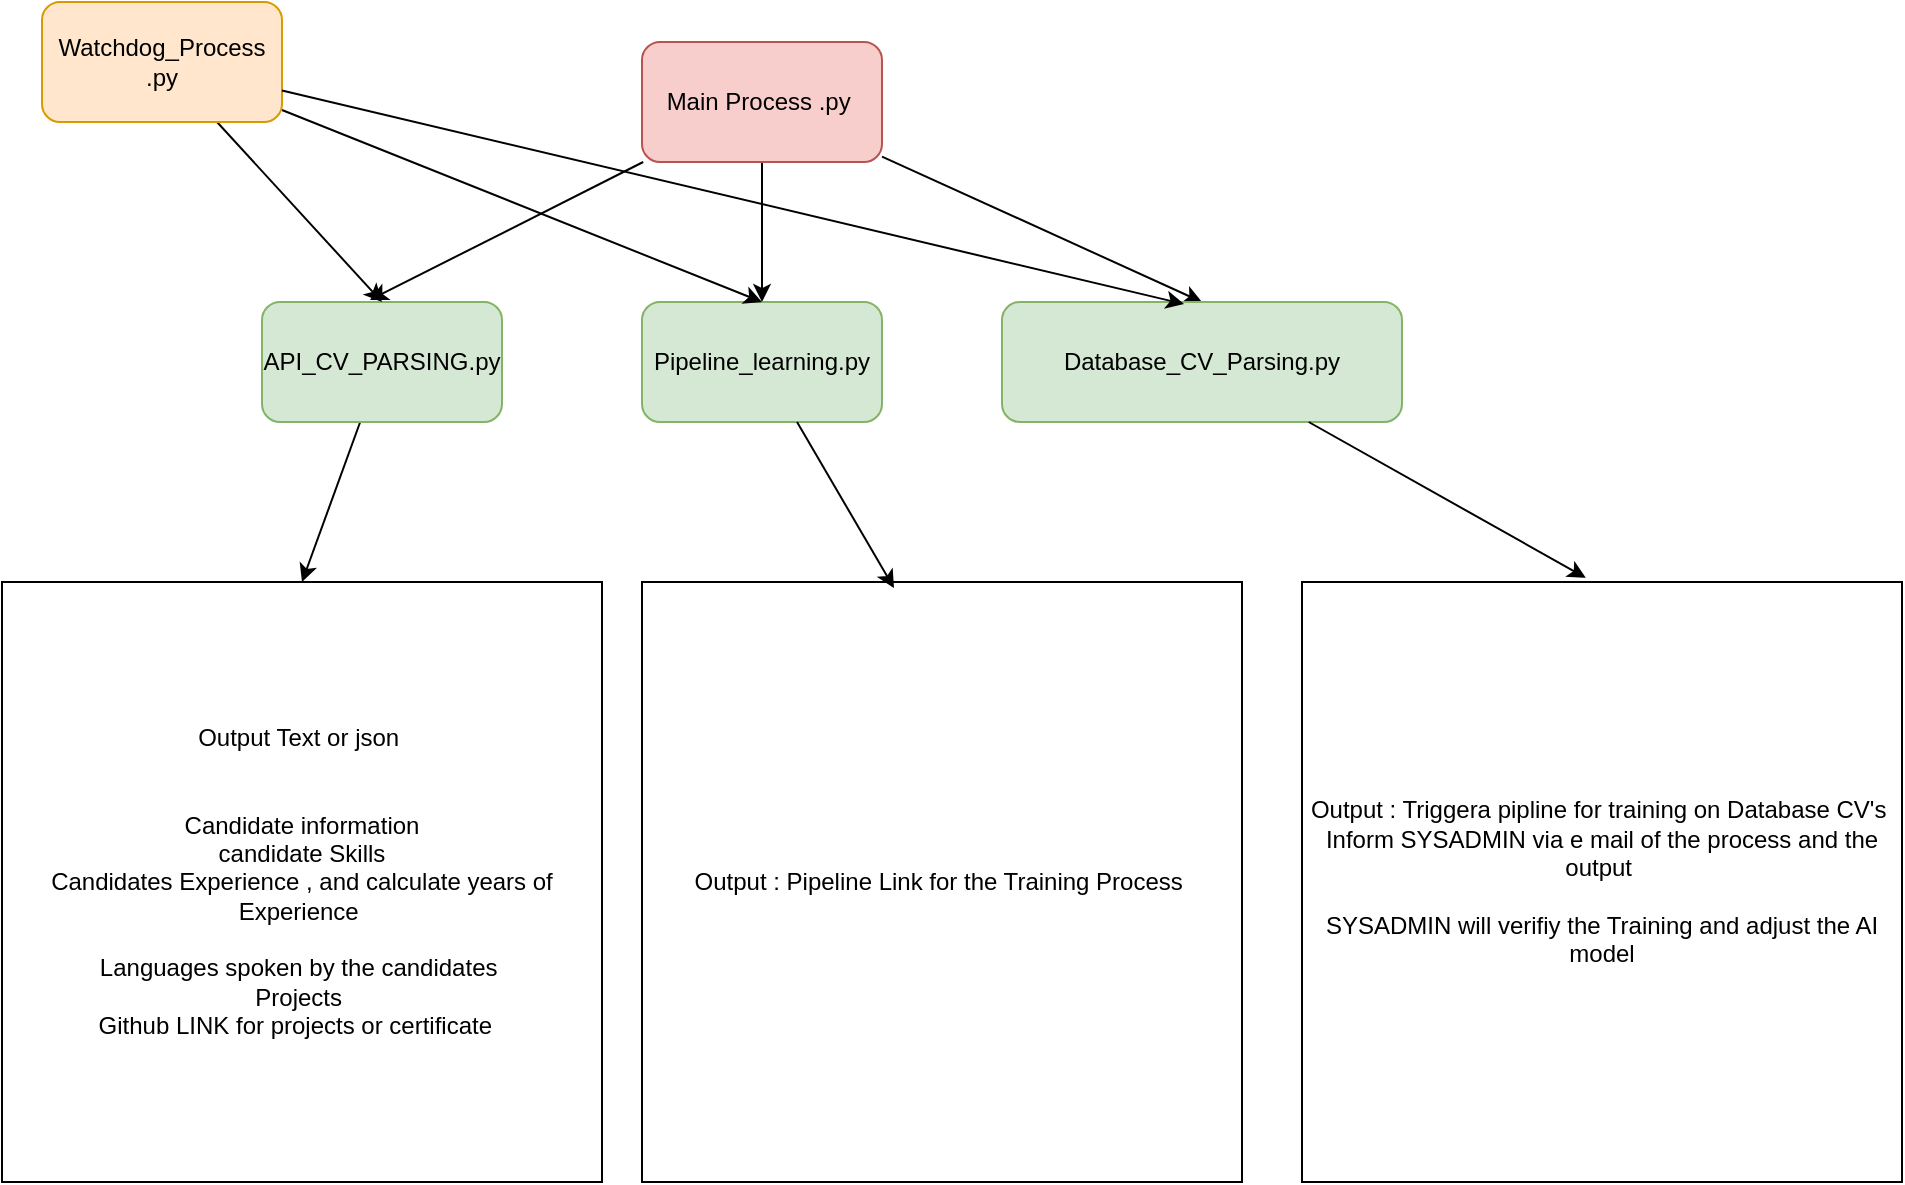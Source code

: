 <mxfile>
    <diagram id="At9LtbouY5e0eYZYLe8w" name="Page-1">
        <mxGraphModel dx="990" dy="530" grid="1" gridSize="10" guides="1" tooltips="1" connect="1" arrows="1" fold="1" page="1" pageScale="1" pageWidth="827" pageHeight="1169" math="0" shadow="0">
            <root>
                <mxCell id="0"/>
                <mxCell id="1" parent="0"/>
                <mxCell id="7" style="edgeStyle=none;html=1;entryX=0.5;entryY=0;entryDx=0;entryDy=0;" edge="1" parent="1" source="2" target="6">
                    <mxGeometry relative="1" as="geometry"/>
                </mxCell>
                <mxCell id="9" style="edgeStyle=none;html=1;entryX=0.5;entryY=0;entryDx=0;entryDy=0;" edge="1" parent="1" source="2" target="8">
                    <mxGeometry relative="1" as="geometry"/>
                </mxCell>
                <mxCell id="2" value="Main Process .py&amp;nbsp;" style="rounded=1;whiteSpace=wrap;html=1;fillColor=#f8cecc;strokeColor=#b85450;" vertex="1" parent="1">
                    <mxGeometry x="360" y="100" width="120" height="60" as="geometry"/>
                </mxCell>
                <mxCell id="15" style="edgeStyle=none;html=1;entryX=0.5;entryY=0;entryDx=0;entryDy=0;" edge="1" parent="1" source="3" target="14">
                    <mxGeometry relative="1" as="geometry"/>
                </mxCell>
                <mxCell id="3" value="API_CV_PARSING.py" style="rounded=1;whiteSpace=wrap;html=1;fillColor=#d5e8d4;strokeColor=#82b366;" vertex="1" parent="1">
                    <mxGeometry x="170" y="230" width="120" height="60" as="geometry"/>
                </mxCell>
                <mxCell id="4" style="edgeStyle=none;html=1;entryX=0.45;entryY=-0.017;entryDx=0;entryDy=0;entryPerimeter=0;" edge="1" parent="1" source="2" target="3">
                    <mxGeometry relative="1" as="geometry"/>
                </mxCell>
                <mxCell id="6" value="Pipeline_learning.py" style="rounded=1;whiteSpace=wrap;html=1;fillColor=#d5e8d4;strokeColor=#82b366;" vertex="1" parent="1">
                    <mxGeometry x="360" y="230" width="120" height="60" as="geometry"/>
                </mxCell>
                <mxCell id="8" value="Database_CV_Parsing.py" style="rounded=1;whiteSpace=wrap;html=1;fillColor=#d5e8d4;strokeColor=#82b366;" vertex="1" parent="1">
                    <mxGeometry x="540" y="230" width="200" height="60" as="geometry"/>
                </mxCell>
                <mxCell id="11" style="edgeStyle=none;html=1;entryX=0.5;entryY=0;entryDx=0;entryDy=0;" edge="1" parent="1" source="10" target="3">
                    <mxGeometry relative="1" as="geometry"/>
                </mxCell>
                <mxCell id="12" style="edgeStyle=none;html=1;entryX=0.5;entryY=0;entryDx=0;entryDy=0;" edge="1" parent="1" source="10" target="6">
                    <mxGeometry relative="1" as="geometry"/>
                </mxCell>
                <mxCell id="10" value="Watchdog_Process .py" style="rounded=1;whiteSpace=wrap;html=1;fillColor=#ffe6cc;strokeColor=#d79b00;" vertex="1" parent="1">
                    <mxGeometry x="60" y="80" width="120" height="60" as="geometry"/>
                </mxCell>
                <mxCell id="13" style="edgeStyle=none;html=1;entryX=0.455;entryY=0.017;entryDx=0;entryDy=0;entryPerimeter=0;" edge="1" parent="1" source="10" target="8">
                    <mxGeometry relative="1" as="geometry"/>
                </mxCell>
                <mxCell id="14" value="Output Text or json&amp;nbsp;&lt;div&gt;&lt;br&gt;&lt;/div&gt;&lt;div&gt;&lt;br&gt;&lt;/div&gt;&lt;div&gt;Candidate information&lt;/div&gt;&lt;div&gt;candidate Skills&lt;/div&gt;&lt;div&gt;Candidates Experience , and calculate years of Experience&amp;nbsp;&lt;/div&gt;&lt;div&gt;&lt;br&gt;&lt;/div&gt;&lt;div&gt;Languages spoken by the candidates&amp;nbsp;&lt;/div&gt;&lt;div&gt;Projects&amp;nbsp;&lt;/div&gt;&lt;div&gt;Github LINK for projects or certificate&amp;nbsp;&amp;nbsp;&lt;/div&gt;" style="whiteSpace=wrap;html=1;aspect=fixed;" vertex="1" parent="1">
                    <mxGeometry x="40" y="370" width="300" height="300" as="geometry"/>
                </mxCell>
                <mxCell id="16" value="Output : Pipeline Link for the Training Process&amp;nbsp;" style="whiteSpace=wrap;html=1;aspect=fixed;" vertex="1" parent="1">
                    <mxGeometry x="360" y="370" width="300" height="300" as="geometry"/>
                </mxCell>
                <mxCell id="17" style="edgeStyle=none;html=1;entryX=0.42;entryY=0.01;entryDx=0;entryDy=0;entryPerimeter=0;" edge="1" parent="1" source="6" target="16">
                    <mxGeometry relative="1" as="geometry"/>
                </mxCell>
                <mxCell id="18" value="Output : Triggera pipline for training on Database CV&#39;s&amp;nbsp;&lt;div&gt;Inform SYSADMIN via e mail of the process and the output&amp;nbsp;&lt;/div&gt;&lt;div&gt;&lt;br&gt;&lt;/div&gt;&lt;div&gt;SYSADMIN will verifiy the Training and adjust the AI model&lt;/div&gt;" style="whiteSpace=wrap;html=1;aspect=fixed;" vertex="1" parent="1">
                    <mxGeometry x="690" y="370" width="300" height="300" as="geometry"/>
                </mxCell>
                <mxCell id="19" style="edgeStyle=none;html=1;entryX=0.473;entryY=-0.007;entryDx=0;entryDy=0;entryPerimeter=0;" edge="1" parent="1" source="8" target="18">
                    <mxGeometry relative="1" as="geometry"/>
                </mxCell>
            </root>
        </mxGraphModel>
    </diagram>
</mxfile>